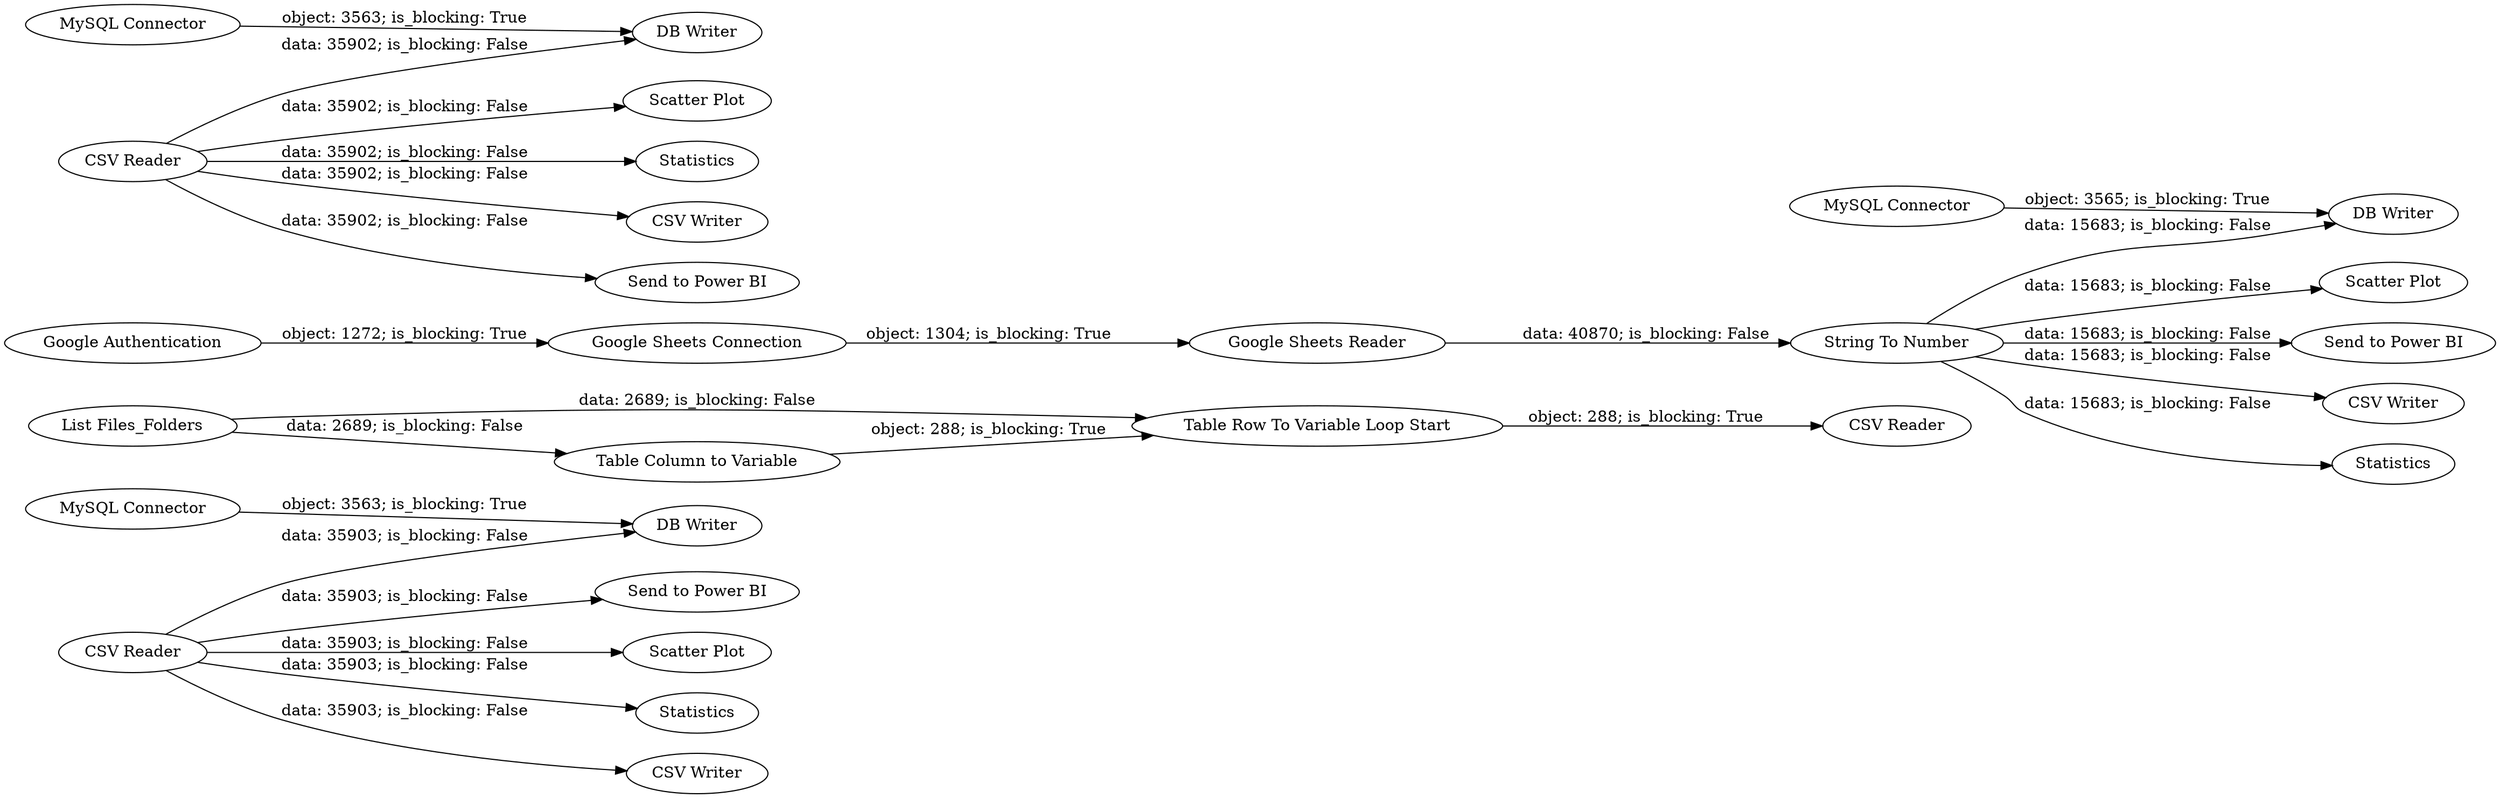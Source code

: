digraph {
	"-8975588628255864054_20" [label=Statistics]
	"-8975588628255864054_38" [label="List Files_Folders"]
	"-8975588628255864054_17" [label="DB Writer"]
	"-8975588628255864054_25" [label="DB Writer"]
	"-8975588628255864054_5" [label="Google Sheets Connection"]
	"-8975588628255864054_1" [label="CSV Reader"]
	"-8975588628255864054_18" [label="MySQL Connector"]
	"-8975588628255864054_26" [label="Scatter Plot"]
	"-8975588628255864054_32" [label="MySQL Connector"]
	"-8975588628255864054_3" [label="Google Authentication"]
	"-8975588628255864054_22" [label="Send to Power BI"]
	"-8975588628255864054_45" [label="CSV Reader"]
	"-8975588628255864054_28" [label="Scatter Plot"]
	"-8975588628255864054_42" [label="Table Row To Variable Loop Start"]
	"-8975588628255864054_7" [label="Send to Power BI"]
	"-8975588628255864054_24" [label="CSV Writer"]
	"-8975588628255864054_21" [label=Statistics]
	"-8975588628255864054_27" [label=Statistics]
	"-8975588628255864054_23" [label="MySQL Connector"]
	"-8975588628255864054_6" [label="String To Number"]
	"-8975588628255864054_33" [label="CSV Writer"]
	"-8975588628255864054_30" [label="CSV Reader"]
	"-8975588628255864054_31" [label="DB Writer"]
	"-8975588628255864054_41" [label="Table Column to Variable"]
	"-8975588628255864054_19" [label="Scatter Plot"]
	"-8975588628255864054_4" [label="Google Sheets Reader"]
	"-8975588628255864054_29" [label="Send to Power BI"]
	"-8975588628255864054_2" [label="CSV Writer"]
	"-8975588628255864054_6" -> "-8975588628255864054_22" [label="data: 15683; is_blocking: False"]
	"-8975588628255864054_1" -> "-8975588628255864054_19" [label="data: 35903; is_blocking: False"]
	"-8975588628255864054_30" -> "-8975588628255864054_27" [label="data: 35902; is_blocking: False"]
	"-8975588628255864054_38" -> "-8975588628255864054_41" [label="data: 2689; is_blocking: False"]
	"-8975588628255864054_5" -> "-8975588628255864054_4" [label="object: 1304; is_blocking: True"]
	"-8975588628255864054_30" -> "-8975588628255864054_28" [label="data: 35902; is_blocking: False"]
	"-8975588628255864054_6" -> "-8975588628255864054_26" [label="data: 15683; is_blocking: False"]
	"-8975588628255864054_38" -> "-8975588628255864054_42" [label="data: 2689; is_blocking: False"]
	"-8975588628255864054_30" -> "-8975588628255864054_29" [label="data: 35902; is_blocking: False"]
	"-8975588628255864054_18" -> "-8975588628255864054_17" [label="object: 3563; is_blocking: True"]
	"-8975588628255864054_1" -> "-8975588628255864054_17" [label="data: 35903; is_blocking: False"]
	"-8975588628255864054_41" -> "-8975588628255864054_42" [label="object: 288; is_blocking: True"]
	"-8975588628255864054_1" -> "-8975588628255864054_7" [label="data: 35903; is_blocking: False"]
	"-8975588628255864054_30" -> "-8975588628255864054_31" [label="data: 35902; is_blocking: False"]
	"-8975588628255864054_42" -> "-8975588628255864054_45" [label="object: 288; is_blocking: True"]
	"-8975588628255864054_23" -> "-8975588628255864054_25" [label="object: 3565; is_blocking: True"]
	"-8975588628255864054_6" -> "-8975588628255864054_21" [label="data: 15683; is_blocking: False"]
	"-8975588628255864054_30" -> "-8975588628255864054_33" [label="data: 35902; is_blocking: False"]
	"-8975588628255864054_32" -> "-8975588628255864054_31" [label="object: 3563; is_blocking: True"]
	"-8975588628255864054_3" -> "-8975588628255864054_5" [label="object: 1272; is_blocking: True"]
	"-8975588628255864054_6" -> "-8975588628255864054_25" [label="data: 15683; is_blocking: False"]
	"-8975588628255864054_1" -> "-8975588628255864054_20" [label="data: 35903; is_blocking: False"]
	"-8975588628255864054_1" -> "-8975588628255864054_2" [label="data: 35903; is_blocking: False"]
	"-8975588628255864054_6" -> "-8975588628255864054_24" [label="data: 15683; is_blocking: False"]
	"-8975588628255864054_4" -> "-8975588628255864054_6" [label="data: 40870; is_blocking: False"]
	rankdir=LR
}
